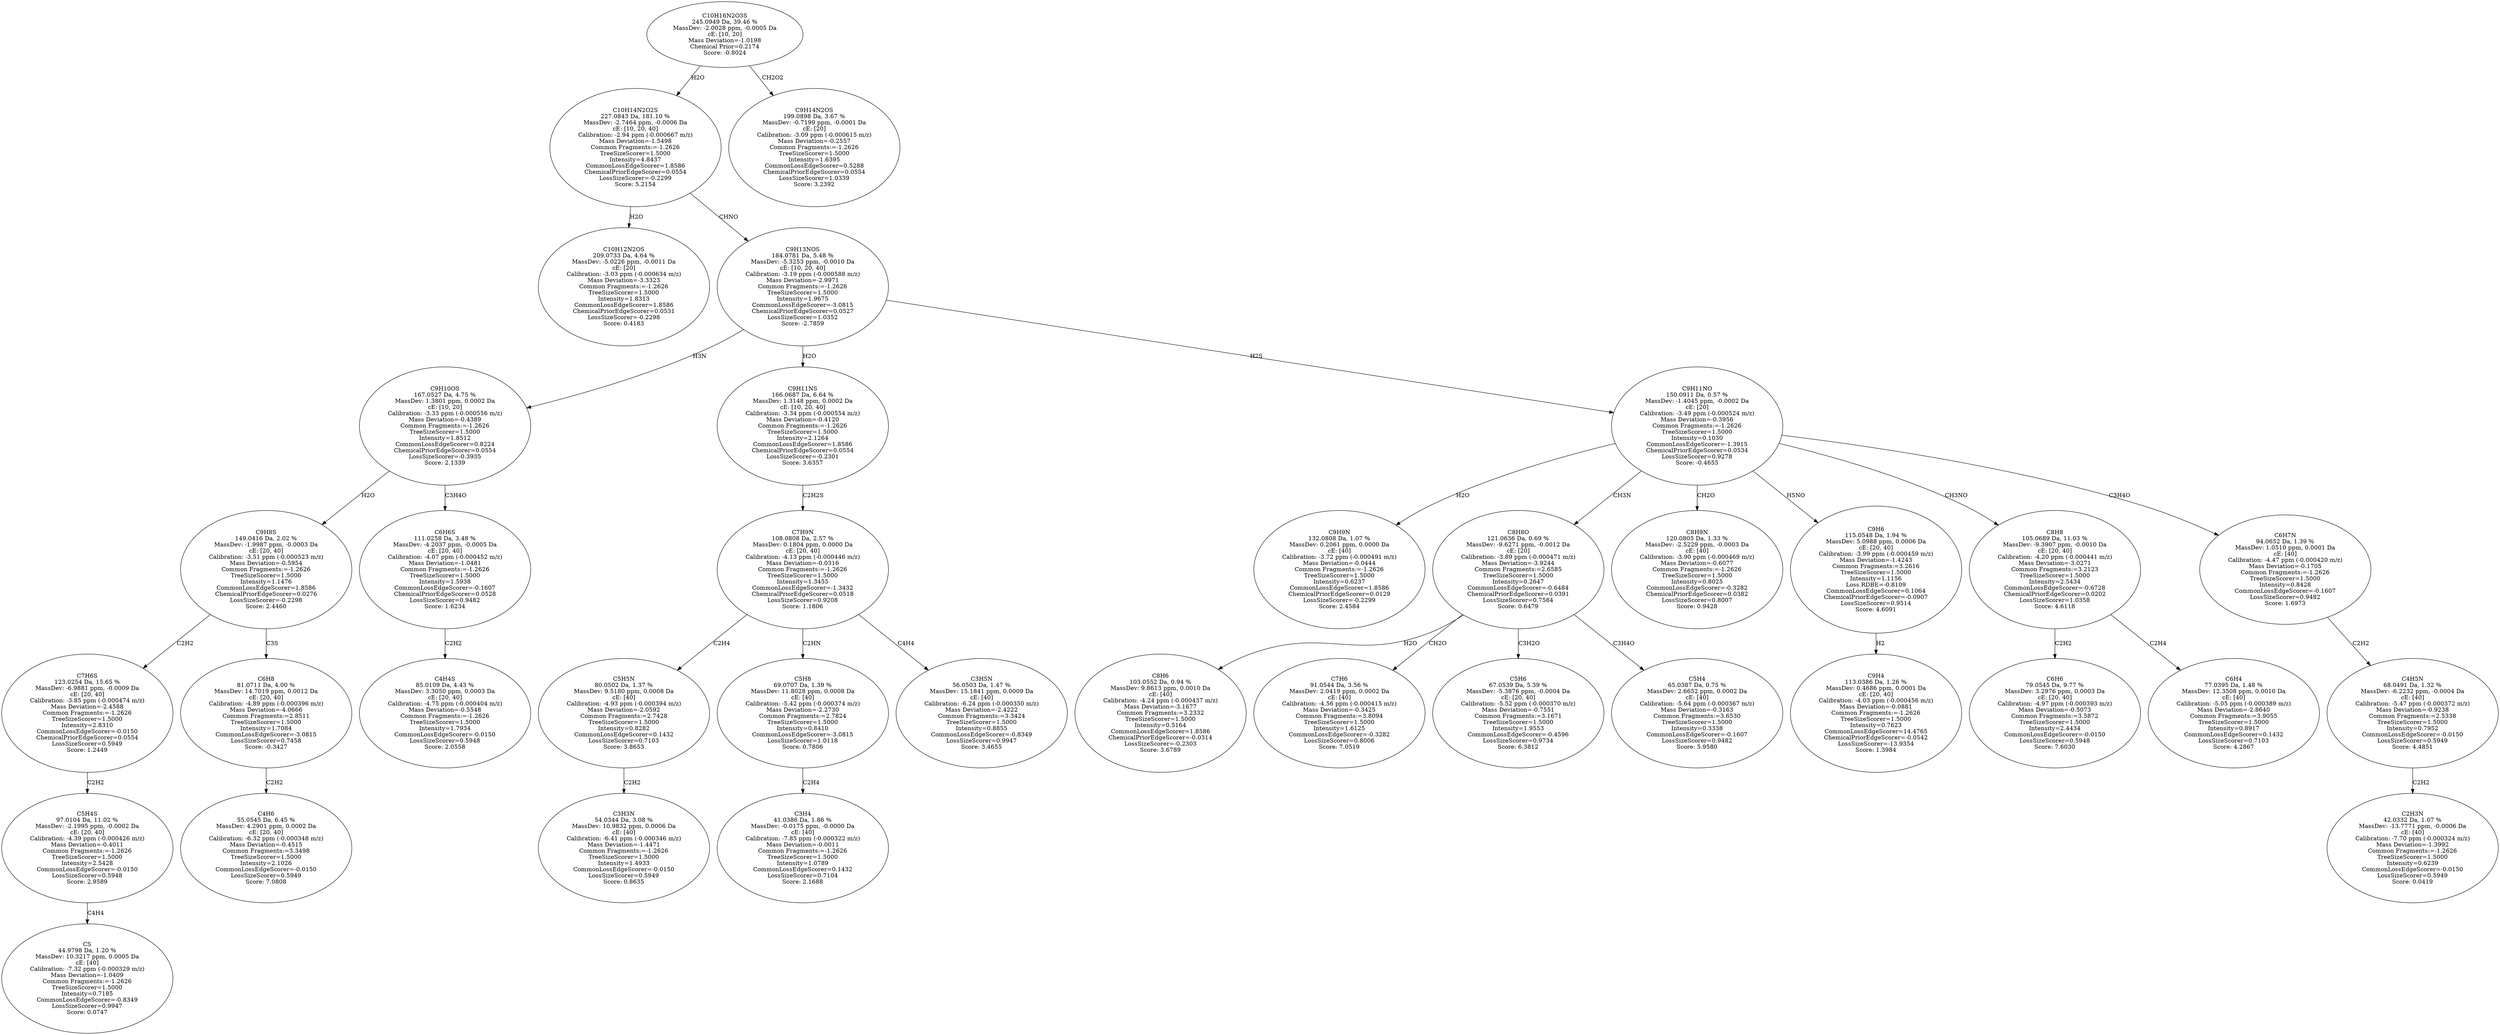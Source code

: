 strict digraph {
v1 [label="C10H12N2OS\n209.0733 Da, 4.64 %\nMassDev: -5.0226 ppm, -0.0011 Da\ncE: [20]\nCalibration: -3.03 ppm (-0.000634 m/z)\nMass Deviation=-3.3323\nCommon Fragments:=-1.2626\nTreeSizeScorer=1.5000\nIntensity=1.8313\nCommonLossEdgeScorer=1.8586\nChemicalPriorEdgeScorer=0.0531\nLossSizeScorer=-0.2298\nScore: 0.4183"];
v2 [label="CS\n44.9798 Da, 1.20 %\nMassDev: 10.3217 ppm, 0.0005 Da\ncE: [40]\nCalibration: -7.32 ppm (-0.000329 m/z)\nMass Deviation=-1.0409\nCommon Fragments:=-1.2626\nTreeSizeScorer=1.5000\nIntensity=0.7185\nCommonLossEdgeScorer=-0.8349\nLossSizeScorer=0.9947\nScore: 0.0747"];
v3 [label="C5H4S\n97.0104 Da, 11.02 %\nMassDev: -2.1995 ppm, -0.0002 Da\ncE: [20, 40]\nCalibration: -4.39 ppm (-0.000426 m/z)\nMass Deviation=-0.4011\nCommon Fragments:=-1.2626\nTreeSizeScorer=1.5000\nIntensity=2.5428\nCommonLossEdgeScorer=-0.0150\nLossSizeScorer=0.5948\nScore: 2.9589"];
v4 [label="C7H6S\n123.0254 Da, 15.65 %\nMassDev: -6.9881 ppm, -0.0009 Da\ncE: [20, 40]\nCalibration: -3.85 ppm (-0.000474 m/z)\nMass Deviation=-2.4588\nCommon Fragments:=-1.2626\nTreeSizeScorer=1.5000\nIntensity=2.8310\nCommonLossEdgeScorer=-0.0150\nChemicalPriorEdgeScorer=0.0554\nLossSizeScorer=0.5949\nScore: 1.2449"];
v5 [label="C4H6\n55.0545 Da, 6.45 %\nMassDev: 4.2901 ppm, 0.0002 Da\ncE: [20, 40]\nCalibration: -6.32 ppm (-0.000348 m/z)\nMass Deviation=-0.4515\nCommon Fragments:=3.3498\nTreeSizeScorer=1.5000\nIntensity=2.1026\nCommonLossEdgeScorer=-0.0150\nLossSizeScorer=0.5949\nScore: 7.0808"];
v6 [label="C6H8\n81.0711 Da, 4.00 %\nMassDev: 14.7019 ppm, 0.0012 Da\ncE: [20, 40]\nCalibration: -4.89 ppm (-0.000396 m/z)\nMass Deviation=-4.0666\nCommon Fragments:=2.8511\nTreeSizeScorer=1.5000\nIntensity=1.7084\nCommonLossEdgeScorer=-3.0815\nLossSizeScorer=0.7458\nScore: -0.3427"];
v7 [label="C9H8S\n149.0416 Da, 2.02 %\nMassDev: -1.9987 ppm, -0.0003 Da\ncE: [20, 40]\nCalibration: -3.51 ppm (-0.000523 m/z)\nMass Deviation=-0.5954\nCommon Fragments:=-1.2626\nTreeSizeScorer=1.5000\nIntensity=1.1476\nCommonLossEdgeScorer=1.8586\nChemicalPriorEdgeScorer=0.0276\nLossSizeScorer=-0.2298\nScore: 2.4460"];
v8 [label="C4H4S\n85.0109 Da, 4.43 %\nMassDev: 3.3050 ppm, 0.0003 Da\ncE: [20, 40]\nCalibration: -4.75 ppm (-0.000404 m/z)\nMass Deviation=-0.5548\nCommon Fragments:=-1.2626\nTreeSizeScorer=1.5000\nIntensity=1.7934\nCommonLossEdgeScorer=-0.0150\nLossSizeScorer=0.5948\nScore: 2.0558"];
v9 [label="C6H6S\n111.0258 Da, 3.48 %\nMassDev: -4.2037 ppm, -0.0005 Da\ncE: [20, 40]\nCalibration: -4.07 ppm (-0.000452 m/z)\nMass Deviation=-1.0481\nCommon Fragments:=-1.2626\nTreeSizeScorer=1.5000\nIntensity=1.5938\nCommonLossEdgeScorer=-0.1607\nChemicalPriorEdgeScorer=0.0528\nLossSizeScorer=0.9482\nScore: 1.6234"];
v10 [label="C9H10OS\n167.0527 Da, 4.75 %\nMassDev: 1.3801 ppm, 0.0002 Da\ncE: [10, 20]\nCalibration: -3.33 ppm (-0.000556 m/z)\nMass Deviation=-0.4389\nCommon Fragments:=-1.2626\nTreeSizeScorer=1.5000\nIntensity=1.8512\nCommonLossEdgeScorer=0.8224\nChemicalPriorEdgeScorer=0.0554\nLossSizeScorer=-0.3935\nScore: 2.1339"];
v11 [label="C3H3N\n54.0344 Da, 3.08 %\nMassDev: 10.9832 ppm, 0.0006 Da\ncE: [40]\nCalibration: -6.41 ppm (-0.000346 m/z)\nMass Deviation=-1.4471\nCommon Fragments:=-1.2626\nTreeSizeScorer=1.5000\nIntensity=1.4933\nCommonLossEdgeScorer=-0.0150\nLossSizeScorer=0.5949\nScore: 0.8635"];
v12 [label="C5H5N\n80.0502 Da, 1.37 %\nMassDev: 9.5180 ppm, 0.0008 Da\ncE: [40]\nCalibration: -4.93 ppm (-0.000394 m/z)\nMass Deviation=-2.0592\nCommon Fragments:=2.7428\nTreeSizeScorer=1.5000\nIntensity=0.8282\nCommonLossEdgeScorer=0.1432\nLossSizeScorer=0.7103\nScore: 3.8653"];
v13 [label="C3H4\n41.0386 Da, 1.86 %\nMassDev: -0.0175 ppm, -0.0000 Da\ncE: [40]\nCalibration: -7.85 ppm (-0.000322 m/z)\nMass Deviation=-0.0011\nCommon Fragments:=-1.2626\nTreeSizeScorer=1.5000\nIntensity=1.0789\nCommonLossEdgeScorer=0.1432\nLossSizeScorer=0.7104\nScore: 2.1688"];
v14 [label="C5H8\n69.0707 Da, 1.39 %\nMassDev: 11.8028 ppm, 0.0008 Da\ncE: [40]\nCalibration: -5.42 ppm (-0.000374 m/z)\nMass Deviation=-2.2730\nCommon Fragments:=2.7824\nTreeSizeScorer=1.5000\nIntensity=0.8410\nCommonLossEdgeScorer=-3.0815\nLossSizeScorer=1.0118\nScore: 0.7806"];
v15 [label="C3H5N\n56.0503 Da, 1.47 %\nMassDev: 15.1841 ppm, 0.0009 Da\ncE: [40]\nCalibration: -6.24 ppm (-0.000350 m/z)\nMass Deviation=-2.4222\nCommon Fragments:=3.3424\nTreeSizeScorer=1.5000\nIntensity=0.8855\nCommonLossEdgeScorer=-0.8349\nLossSizeScorer=0.9947\nScore: 3.4655"];
v16 [label="C7H9N\n108.0808 Da, 2.57 %\nMassDev: 0.1804 ppm, 0.0000 Da\ncE: [20, 40]\nCalibration: -4.13 ppm (-0.000446 m/z)\nMass Deviation=-0.0316\nCommon Fragments:=-1.2626\nTreeSizeScorer=1.5000\nIntensity=1.3455\nCommonLossEdgeScorer=-1.3432\nChemicalPriorEdgeScorer=0.0518\nLossSizeScorer=0.9208\nScore: 1.1806"];
v17 [label="C9H11NS\n166.0687 Da, 6.64 %\nMassDev: 1.3148 ppm, 0.0002 Da\ncE: [10, 20, 40]\nCalibration: -3.34 ppm (-0.000554 m/z)\nMass Deviation=-0.4120\nCommon Fragments:=-1.2626\nTreeSizeScorer=1.5000\nIntensity=2.1264\nCommonLossEdgeScorer=1.8586\nChemicalPriorEdgeScorer=0.0554\nLossSizeScorer=-0.2301\nScore: 3.6357"];
v18 [label="C9H9N\n132.0808 Da, 1.07 %\nMassDev: 0.2061 ppm, 0.0000 Da\ncE: [40]\nCalibration: -3.72 ppm (-0.000491 m/z)\nMass Deviation=-0.0444\nCommon Fragments:=-1.2626\nTreeSizeScorer=1.5000\nIntensity=0.6237\nCommonLossEdgeScorer=1.8586\nChemicalPriorEdgeScorer=0.0129\nLossSizeScorer=-0.2299\nScore: 2.4584"];
v19 [label="C8H6\n103.0552 Da, 0.94 %\nMassDev: 9.8613 ppm, 0.0010 Da\ncE: [40]\nCalibration: -4.24 ppm (-0.000437 m/z)\nMass Deviation=-3.1677\nCommon Fragments:=3.2332\nTreeSizeScorer=1.5000\nIntensity=0.5164\nCommonLossEdgeScorer=1.8586\nChemicalPriorEdgeScorer=-0.0314\nLossSizeScorer=-0.2303\nScore: 3.6789"];
v20 [label="C7H6\n91.0544 Da, 3.56 %\nMassDev: 2.0419 ppm, 0.0002 Da\ncE: [40]\nCalibration: -4.56 ppm (-0.000415 m/z)\nMass Deviation=-0.3425\nCommon Fragments:=3.8094\nTreeSizeScorer=1.5000\nIntensity=1.6125\nCommonLossEdgeScorer=-0.3282\nLossSizeScorer=0.8006\nScore: 7.0519"];
v21 [label="C5H6\n67.0539 Da, 5.39 %\nMassDev: -5.3876 ppm, -0.0004 Da\ncE: [20, 40]\nCalibration: -5.52 ppm (-0.000370 m/z)\nMass Deviation=-0.7551\nCommon Fragments:=3.1671\nTreeSizeScorer=1.5000\nIntensity=1.9553\nCommonLossEdgeScorer=-0.4596\nLossSizeScorer=0.9734\nScore: 6.3812"];
v22 [label="C5H4\n65.0387 Da, 0.75 %\nMassDev: 2.6652 ppm, 0.0002 Da\ncE: [40]\nCalibration: -5.64 ppm (-0.000367 m/z)\nMass Deviation=-0.3163\nCommon Fragments:=3.6530\nTreeSizeScorer=1.5000\nIntensity=0.3338\nCommonLossEdgeScorer=-0.1607\nLossSizeScorer=0.9482\nScore: 5.9580"];
v23 [label="C8H8O\n121.0636 Da, 0.69 %\nMassDev: -9.6271 ppm, -0.0012 Da\ncE: [20]\nCalibration: -3.89 ppm (-0.000471 m/z)\nMass Deviation=-3.9244\nCommon Fragments:=2.6585\nTreeSizeScorer=1.5000\nIntensity=0.2647\nCommonLossEdgeScorer=-0.6484\nChemicalPriorEdgeScorer=0.0391\nLossSizeScorer=0.7584\nScore: 0.6479"];
v24 [label="C8H9N\n120.0805 Da, 1.33 %\nMassDev: -2.5229 ppm, -0.0003 Da\ncE: [40]\nCalibration: -3.90 ppm (-0.000469 m/z)\nMass Deviation=-0.6077\nCommon Fragments:=-1.2626\nTreeSizeScorer=1.5000\nIntensity=0.8025\nCommonLossEdgeScorer=-0.3282\nChemicalPriorEdgeScorer=0.0382\nLossSizeScorer=0.8007\nScore: 0.9428"];
v25 [label="C9H4\n113.0386 Da, 1.26 %\nMassDev: 0.4686 ppm, 0.0001 Da\ncE: [20, 40]\nCalibration: -4.03 ppm (-0.000456 m/z)\nMass Deviation=-0.0881\nCommon Fragments:=-1.2626\nTreeSizeScorer=1.5000\nIntensity=0.7623\nCommonLossEdgeScorer=14.4765\nChemicalPriorEdgeScorer=-0.0542\nLossSizeScorer=-13.9354\nScore: 1.3984"];
v26 [label="C9H6\n115.0548 Da, 1.94 %\nMassDev: 5.0988 ppm, 0.0006 Da\ncE: [20, 40]\nCalibration: -3.99 ppm (-0.000459 m/z)\nMass Deviation=-1.4243\nCommon Fragments:=3.2616\nTreeSizeScorer=1.5000\nIntensity=1.1156\nLoss RDBE=-0.8109\nCommonLossEdgeScorer=0.1064\nChemicalPriorEdgeScorer=-0.0907\nLossSizeScorer=0.9514\nScore: 4.6091"];
v27 [label="C6H6\n79.0545 Da, 9.77 %\nMassDev: 3.2976 ppm, 0.0003 Da\ncE: [20, 40]\nCalibration: -4.97 ppm (-0.000393 m/z)\nMass Deviation=-0.5073\nCommon Fragments:=3.5872\nTreeSizeScorer=1.5000\nIntensity=2.4434\nCommonLossEdgeScorer=-0.0150\nLossSizeScorer=0.5948\nScore: 7.6030"];
v28 [label="C6H4\n77.0395 Da, 1.48 %\nMassDev: 12.3508 ppm, 0.0010 Da\ncE: [40]\nCalibration: -5.05 ppm (-0.000389 m/z)\nMass Deviation=-2.8640\nCommon Fragments:=3.9055\nTreeSizeScorer=1.5000\nIntensity=0.8917\nCommonLossEdgeScorer=0.1432\nLossSizeScorer=0.7103\nScore: 4.2867"];
v29 [label="C8H8\n105.0689 Da, 11.03 %\nMassDev: -9.3907 ppm, -0.0010 Da\ncE: [20, 40]\nCalibration: -4.20 ppm (-0.000441 m/z)\nMass Deviation=-3.0271\nCommon Fragments:=3.2123\nTreeSizeScorer=1.5000\nIntensity=2.5434\nCommonLossEdgeScorer=-0.6728\nChemicalPriorEdgeScorer=0.0202\nLossSizeScorer=1.0358\nScore: 4.6118"];
v30 [label="C2H3N\n42.0332 Da, 1.07 %\nMassDev: -13.7771 ppm, -0.0006 Da\ncE: [40]\nCalibration: -7.70 ppm (-0.000324 m/z)\nMass Deviation=-1.3992\nCommon Fragments:=-1.2626\nTreeSizeScorer=1.5000\nIntensity=0.6239\nCommonLossEdgeScorer=-0.0150\nLossSizeScorer=0.5949\nScore: 0.0419"];
v31 [label="C4H5N\n68.0491 Da, 1.32 %\nMassDev: -6.2232 ppm, -0.0004 Da\ncE: [40]\nCalibration: -5.47 ppm (-0.000372 m/z)\nMass Deviation=-0.9238\nCommon Fragments:=2.5338\nTreeSizeScorer=1.5000\nIntensity=0.7952\nCommonLossEdgeScorer=-0.0150\nLossSizeScorer=0.5949\nScore: 4.4851"];
v32 [label="C6H7N\n94.0652 Da, 1.39 %\nMassDev: 1.0510 ppm, 0.0001 Da\ncE: [40]\nCalibration: -4.47 ppm (-0.000420 m/z)\nMass Deviation=-0.1705\nCommon Fragments:=-1.2626\nTreeSizeScorer=1.5000\nIntensity=0.8428\nCommonLossEdgeScorer=-0.1607\nLossSizeScorer=0.9482\nScore: 1.6973"];
v33 [label="C9H11NO\n150.0911 Da, 0.57 %\nMassDev: -1.4045 ppm, -0.0002 Da\ncE: [20]\nCalibration: -3.49 ppm (-0.000524 m/z)\nMass Deviation=-0.3956\nCommon Fragments:=-1.2626\nTreeSizeScorer=1.5000\nIntensity=0.1030\nCommonLossEdgeScorer=-1.3915\nChemicalPriorEdgeScorer=0.0534\nLossSizeScorer=0.9278\nScore: -0.4655"];
v34 [label="C9H13NOS\n184.0781 Da, 5.48 %\nMassDev: -5.3253 ppm, -0.0010 Da\ncE: [10, 20, 40]\nCalibration: -3.19 ppm (-0.000588 m/z)\nMass Deviation=-2.9971\nCommon Fragments:=-1.2626\nTreeSizeScorer=1.5000\nIntensity=1.9675\nCommonLossEdgeScorer=-3.0815\nChemicalPriorEdgeScorer=0.0527\nLossSizeScorer=1.0352\nScore: -2.7859"];
v35 [label="C10H14N2O2S\n227.0843 Da, 181.10 %\nMassDev: -2.7464 ppm, -0.0006 Da\ncE: [10, 20, 40]\nCalibration: -2.94 ppm (-0.000667 m/z)\nMass Deviation=-1.5498\nCommon Fragments:=-1.2626\nTreeSizeScorer=1.5000\nIntensity=4.8437\nCommonLossEdgeScorer=1.8586\nChemicalPriorEdgeScorer=0.0554\nLossSizeScorer=-0.2299\nScore: 5.2154"];
v36 [label="C9H14N2OS\n199.0898 Da, 3.67 %\nMassDev: -0.7199 ppm, -0.0001 Da\ncE: [20]\nCalibration: -3.09 ppm (-0.000615 m/z)\nMass Deviation=-0.2557\nCommon Fragments:=-1.2626\nTreeSizeScorer=1.5000\nIntensity=1.6395\nCommonLossEdgeScorer=0.5288\nChemicalPriorEdgeScorer=0.0554\nLossSizeScorer=1.0339\nScore: 3.2392"];
v37 [label="C10H16N2O3S\n245.0949 Da, 39.46 %\nMassDev: -2.0028 ppm, -0.0005 Da\ncE: [10, 20]\nMass Deviation=-1.0198\nChemical Prior=0.2174\nScore: -0.8024"];
v35 -> v1 [label="H2O"];
v3 -> v2 [label="C4H4"];
v4 -> v3 [label="C2H2"];
v7 -> v4 [label="C2H2"];
v6 -> v5 [label="C2H2"];
v7 -> v6 [label="C3S"];
v10 -> v7 [label="H2O"];
v9 -> v8 [label="C2H2"];
v10 -> v9 [label="C3H4O"];
v34 -> v10 [label="H3N"];
v12 -> v11 [label="C2H2"];
v16 -> v12 [label="C2H4"];
v14 -> v13 [label="C2H4"];
v16 -> v14 [label="C2HN"];
v16 -> v15 [label="C4H4"];
v17 -> v16 [label="C2H2S"];
v34 -> v17 [label="H2O"];
v33 -> v18 [label="H2O"];
v23 -> v19 [label="H2O"];
v23 -> v20 [label="CH2O"];
v23 -> v21 [label="C3H2O"];
v23 -> v22 [label="C3H4O"];
v33 -> v23 [label="CH3N"];
v33 -> v24 [label="CH2O"];
v26 -> v25 [label="H2"];
v33 -> v26 [label="H5NO"];
v29 -> v27 [label="C2H2"];
v29 -> v28 [label="C2H4"];
v33 -> v29 [label="CH3NO"];
v31 -> v30 [label="C2H2"];
v32 -> v31 [label="C2H2"];
v33 -> v32 [label="C3H4O"];
v34 -> v33 [label="H2S"];
v35 -> v34 [label="CHNO"];
v37 -> v35 [label="H2O"];
v37 -> v36 [label="CH2O2"];
}